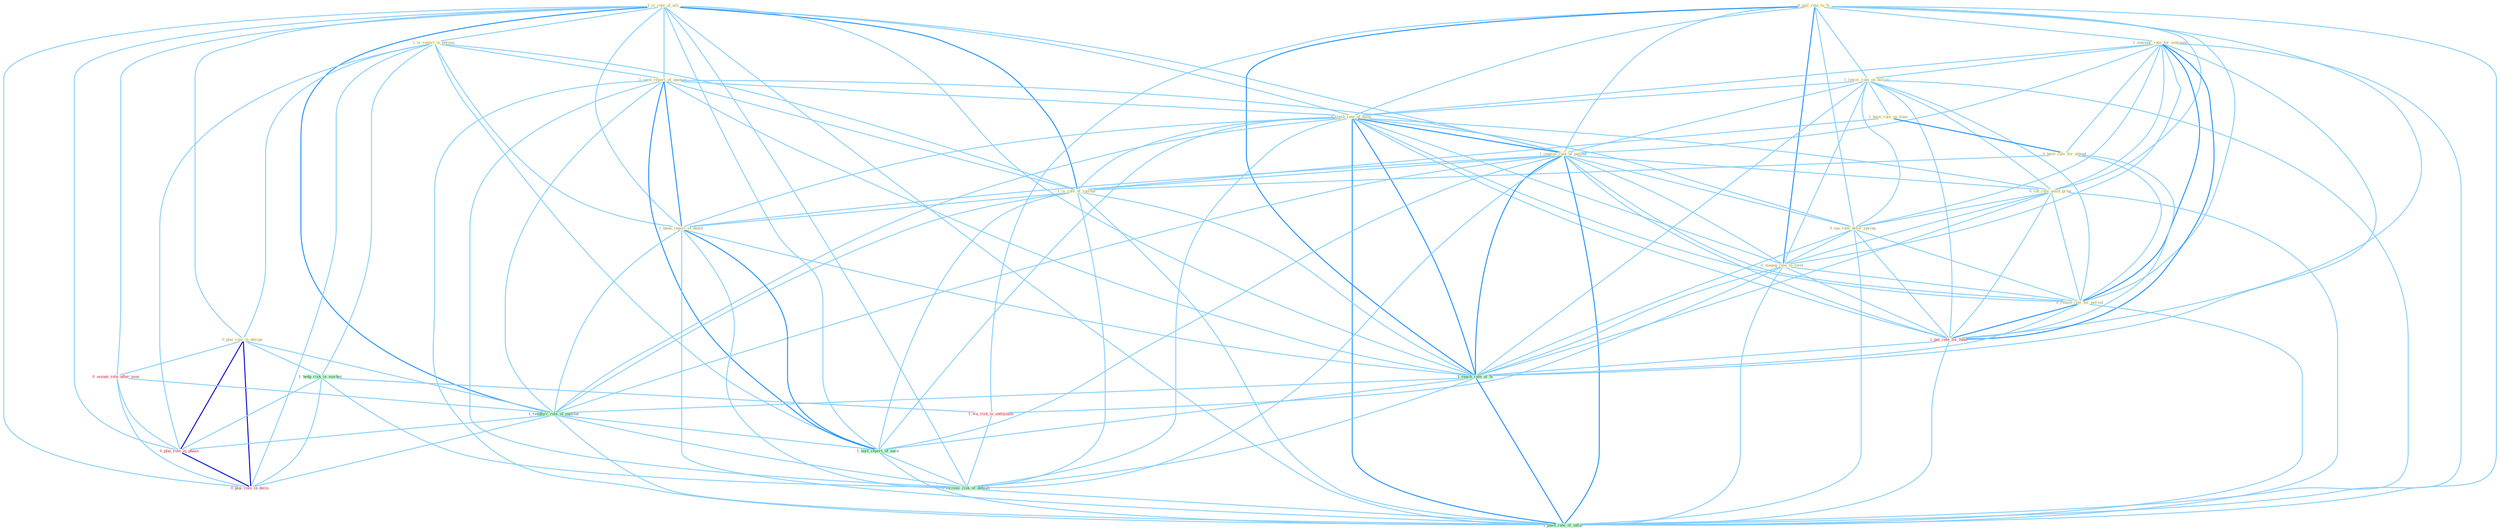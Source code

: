 Graph G{ 
    node
    [shape=polygon,style=filled,width=.5,height=.06,color="#BDFCC9",fixedsize=true,fontsize=4,
    fontcolor="#2f4f4f"];
    {node
    [color="#ffffe0", fontcolor="#8b7d6b"] "1_is_role_of_alli " "1_is_report_in_bureau " "0_pull_rate_to_% " "1_announc_rate_for_yearnum " "1_lower_rate_on_billion " "1_seen_report_of_unawar " "1_have_rule_on_time " "0_have_rule_for_attend " "1_slash_rate_of_taxat " "1_improv_rate_of_patient " "0_plai_role_in_design " "0_cut_rate_amid_grow " "1_is_rule_of_journal " "1_been_report_of_death " "0_eas_rate_befor_spring " "0_manag_rate_to_level " "0_retain_rate_for_period "}
{node [color="#fff0f5", fontcolor="#b22222"] "0_assum_role_after_year " "1_pai_rate_for_fund " "1_wa_risk_to_entitynam " "0_plai_role_in_phase " "0_plai_role_in_decis "}
edge [color="#B0E2FF"];

	"1_is_role_of_alli " -- "1_is_report_in_bureau " [w="1", color="#87cefa" ];
	"1_is_role_of_alli " -- "1_seen_report_of_unawar " [w="1", color="#87cefa" ];
	"1_is_role_of_alli " -- "1_slash_rate_of_taxat " [w="1", color="#87cefa" ];
	"1_is_role_of_alli " -- "1_improv_rate_of_patient " [w="1", color="#87cefa" ];
	"1_is_role_of_alli " -- "0_plai_role_in_design " [w="1", color="#87cefa" ];
	"1_is_role_of_alli " -- "1_is_rule_of_journal " [w="2", color="#1e90ff" , len=0.8];
	"1_is_role_of_alli " -- "1_been_report_of_death " [w="1", color="#87cefa" ];
	"1_is_role_of_alli " -- "0_assum_role_after_year " [w="1", color="#87cefa" ];
	"1_is_role_of_alli " -- "1_reach_rate_of_% " [w="1", color="#87cefa" ];
	"1_is_role_of_alli " -- "1_reinforc_role_of_institut " [w="2", color="#1e90ff" , len=0.8];
	"1_is_role_of_alli " -- "0_plai_role_in_phase " [w="1", color="#87cefa" ];
	"1_is_role_of_alli " -- "1_hurt_report_of_earn " [w="1", color="#87cefa" ];
	"1_is_role_of_alli " -- "1_increas_risk_of_default " [w="1", color="#87cefa" ];
	"1_is_role_of_alli " -- "0_plai_role_in_decis " [w="1", color="#87cefa" ];
	"1_is_role_of_alli " -- "1_push_rate_of_inflat " [w="1", color="#87cefa" ];
	"1_is_report_in_bureau " -- "1_seen_report_of_unawar " [w="1", color="#87cefa" ];
	"1_is_report_in_bureau " -- "0_plai_role_in_design " [w="1", color="#87cefa" ];
	"1_is_report_in_bureau " -- "1_is_rule_of_journal " [w="1", color="#87cefa" ];
	"1_is_report_in_bureau " -- "1_been_report_of_death " [w="1", color="#87cefa" ];
	"1_is_report_in_bureau " -- "1_hedg_risk_in_market " [w="1", color="#87cefa" ];
	"1_is_report_in_bureau " -- "0_plai_role_in_phase " [w="1", color="#87cefa" ];
	"1_is_report_in_bureau " -- "1_hurt_report_of_earn " [w="1", color="#87cefa" ];
	"1_is_report_in_bureau " -- "0_plai_role_in_decis " [w="1", color="#87cefa" ];
	"0_pull_rate_to_% " -- "1_announc_rate_for_yearnum " [w="1", color="#87cefa" ];
	"0_pull_rate_to_% " -- "1_lower_rate_on_billion " [w="1", color="#87cefa" ];
	"0_pull_rate_to_% " -- "1_slash_rate_of_taxat " [w="1", color="#87cefa" ];
	"0_pull_rate_to_% " -- "1_improv_rate_of_patient " [w="1", color="#87cefa" ];
	"0_pull_rate_to_% " -- "0_cut_rate_amid_grow " [w="1", color="#87cefa" ];
	"0_pull_rate_to_% " -- "0_eas_rate_befor_spring " [w="1", color="#87cefa" ];
	"0_pull_rate_to_% " -- "0_manag_rate_to_level " [w="2", color="#1e90ff" , len=0.8];
	"0_pull_rate_to_% " -- "0_retain_rate_for_period " [w="1", color="#87cefa" ];
	"0_pull_rate_to_% " -- "1_pai_rate_for_fund " [w="1", color="#87cefa" ];
	"0_pull_rate_to_% " -- "1_reach_rate_of_% " [w="2", color="#1e90ff" , len=0.8];
	"0_pull_rate_to_% " -- "1_wa_risk_to_entitynam " [w="1", color="#87cefa" ];
	"0_pull_rate_to_% " -- "1_push_rate_of_inflat " [w="1", color="#87cefa" ];
	"1_announc_rate_for_yearnum " -- "1_lower_rate_on_billion " [w="1", color="#87cefa" ];
	"1_announc_rate_for_yearnum " -- "0_have_rule_for_attend " [w="1", color="#87cefa" ];
	"1_announc_rate_for_yearnum " -- "1_slash_rate_of_taxat " [w="1", color="#87cefa" ];
	"1_announc_rate_for_yearnum " -- "1_improv_rate_of_patient " [w="1", color="#87cefa" ];
	"1_announc_rate_for_yearnum " -- "0_cut_rate_amid_grow " [w="1", color="#87cefa" ];
	"1_announc_rate_for_yearnum " -- "0_eas_rate_befor_spring " [w="1", color="#87cefa" ];
	"1_announc_rate_for_yearnum " -- "0_manag_rate_to_level " [w="1", color="#87cefa" ];
	"1_announc_rate_for_yearnum " -- "0_retain_rate_for_period " [w="2", color="#1e90ff" , len=0.8];
	"1_announc_rate_for_yearnum " -- "1_pai_rate_for_fund " [w="2", color="#1e90ff" , len=0.8];
	"1_announc_rate_for_yearnum " -- "1_reach_rate_of_% " [w="1", color="#87cefa" ];
	"1_announc_rate_for_yearnum " -- "1_push_rate_of_inflat " [w="1", color="#87cefa" ];
	"1_lower_rate_on_billion " -- "1_have_rule_on_time " [w="1", color="#87cefa" ];
	"1_lower_rate_on_billion " -- "1_slash_rate_of_taxat " [w="1", color="#87cefa" ];
	"1_lower_rate_on_billion " -- "1_improv_rate_of_patient " [w="1", color="#87cefa" ];
	"1_lower_rate_on_billion " -- "0_cut_rate_amid_grow " [w="1", color="#87cefa" ];
	"1_lower_rate_on_billion " -- "0_eas_rate_befor_spring " [w="1", color="#87cefa" ];
	"1_lower_rate_on_billion " -- "0_manag_rate_to_level " [w="1", color="#87cefa" ];
	"1_lower_rate_on_billion " -- "0_retain_rate_for_period " [w="1", color="#87cefa" ];
	"1_lower_rate_on_billion " -- "1_pai_rate_for_fund " [w="1", color="#87cefa" ];
	"1_lower_rate_on_billion " -- "1_reach_rate_of_% " [w="1", color="#87cefa" ];
	"1_lower_rate_on_billion " -- "1_push_rate_of_inflat " [w="1", color="#87cefa" ];
	"1_seen_report_of_unawar " -- "1_slash_rate_of_taxat " [w="1", color="#87cefa" ];
	"1_seen_report_of_unawar " -- "1_improv_rate_of_patient " [w="1", color="#87cefa" ];
	"1_seen_report_of_unawar " -- "1_is_rule_of_journal " [w="1", color="#87cefa" ];
	"1_seen_report_of_unawar " -- "1_been_report_of_death " [w="2", color="#1e90ff" , len=0.8];
	"1_seen_report_of_unawar " -- "1_reach_rate_of_% " [w="1", color="#87cefa" ];
	"1_seen_report_of_unawar " -- "1_reinforc_role_of_institut " [w="1", color="#87cefa" ];
	"1_seen_report_of_unawar " -- "1_hurt_report_of_earn " [w="2", color="#1e90ff" , len=0.8];
	"1_seen_report_of_unawar " -- "1_increas_risk_of_default " [w="1", color="#87cefa" ];
	"1_seen_report_of_unawar " -- "1_push_rate_of_inflat " [w="1", color="#87cefa" ];
	"1_have_rule_on_time " -- "0_have_rule_for_attend " [w="2", color="#1e90ff" , len=0.8];
	"1_have_rule_on_time " -- "1_is_rule_of_journal " [w="1", color="#87cefa" ];
	"0_have_rule_for_attend " -- "1_is_rule_of_journal " [w="1", color="#87cefa" ];
	"0_have_rule_for_attend " -- "0_retain_rate_for_period " [w="1", color="#87cefa" ];
	"0_have_rule_for_attend " -- "1_pai_rate_for_fund " [w="1", color="#87cefa" ];
	"1_slash_rate_of_taxat " -- "1_improv_rate_of_patient " [w="2", color="#1e90ff" , len=0.8];
	"1_slash_rate_of_taxat " -- "0_cut_rate_amid_grow " [w="1", color="#87cefa" ];
	"1_slash_rate_of_taxat " -- "1_is_rule_of_journal " [w="1", color="#87cefa" ];
	"1_slash_rate_of_taxat " -- "1_been_report_of_death " [w="1", color="#87cefa" ];
	"1_slash_rate_of_taxat " -- "0_eas_rate_befor_spring " [w="1", color="#87cefa" ];
	"1_slash_rate_of_taxat " -- "0_manag_rate_to_level " [w="1", color="#87cefa" ];
	"1_slash_rate_of_taxat " -- "0_retain_rate_for_period " [w="1", color="#87cefa" ];
	"1_slash_rate_of_taxat " -- "1_pai_rate_for_fund " [w="1", color="#87cefa" ];
	"1_slash_rate_of_taxat " -- "1_reach_rate_of_% " [w="2", color="#1e90ff" , len=0.8];
	"1_slash_rate_of_taxat " -- "1_reinforc_role_of_institut " [w="1", color="#87cefa" ];
	"1_slash_rate_of_taxat " -- "1_hurt_report_of_earn " [w="1", color="#87cefa" ];
	"1_slash_rate_of_taxat " -- "1_increas_risk_of_default " [w="1", color="#87cefa" ];
	"1_slash_rate_of_taxat " -- "1_push_rate_of_inflat " [w="2", color="#1e90ff" , len=0.8];
	"1_improv_rate_of_patient " -- "0_cut_rate_amid_grow " [w="1", color="#87cefa" ];
	"1_improv_rate_of_patient " -- "1_is_rule_of_journal " [w="1", color="#87cefa" ];
	"1_improv_rate_of_patient " -- "1_been_report_of_death " [w="1", color="#87cefa" ];
	"1_improv_rate_of_patient " -- "0_eas_rate_befor_spring " [w="1", color="#87cefa" ];
	"1_improv_rate_of_patient " -- "0_manag_rate_to_level " [w="1", color="#87cefa" ];
	"1_improv_rate_of_patient " -- "0_retain_rate_for_period " [w="1", color="#87cefa" ];
	"1_improv_rate_of_patient " -- "1_pai_rate_for_fund " [w="1", color="#87cefa" ];
	"1_improv_rate_of_patient " -- "1_reach_rate_of_% " [w="2", color="#1e90ff" , len=0.8];
	"1_improv_rate_of_patient " -- "1_reinforc_role_of_institut " [w="1", color="#87cefa" ];
	"1_improv_rate_of_patient " -- "1_hurt_report_of_earn " [w="1", color="#87cefa" ];
	"1_improv_rate_of_patient " -- "1_increas_risk_of_default " [w="1", color="#87cefa" ];
	"1_improv_rate_of_patient " -- "1_push_rate_of_inflat " [w="2", color="#1e90ff" , len=0.8];
	"0_plai_role_in_design " -- "0_assum_role_after_year " [w="1", color="#87cefa" ];
	"0_plai_role_in_design " -- "1_hedg_risk_in_market " [w="1", color="#87cefa" ];
	"0_plai_role_in_design " -- "1_reinforc_role_of_institut " [w="1", color="#87cefa" ];
	"0_plai_role_in_design " -- "0_plai_role_in_phase " [w="3", color="#0000cd" , len=0.6];
	"0_plai_role_in_design " -- "0_plai_role_in_decis " [w="3", color="#0000cd" , len=0.6];
	"0_cut_rate_amid_grow " -- "0_eas_rate_befor_spring " [w="1", color="#87cefa" ];
	"0_cut_rate_amid_grow " -- "0_manag_rate_to_level " [w="1", color="#87cefa" ];
	"0_cut_rate_amid_grow " -- "0_retain_rate_for_period " [w="1", color="#87cefa" ];
	"0_cut_rate_amid_grow " -- "1_pai_rate_for_fund " [w="1", color="#87cefa" ];
	"0_cut_rate_amid_grow " -- "1_reach_rate_of_% " [w="1", color="#87cefa" ];
	"0_cut_rate_amid_grow " -- "1_push_rate_of_inflat " [w="1", color="#87cefa" ];
	"1_is_rule_of_journal " -- "1_been_report_of_death " [w="1", color="#87cefa" ];
	"1_is_rule_of_journal " -- "1_reach_rate_of_% " [w="1", color="#87cefa" ];
	"1_is_rule_of_journal " -- "1_reinforc_role_of_institut " [w="1", color="#87cefa" ];
	"1_is_rule_of_journal " -- "1_hurt_report_of_earn " [w="1", color="#87cefa" ];
	"1_is_rule_of_journal " -- "1_increas_risk_of_default " [w="1", color="#87cefa" ];
	"1_is_rule_of_journal " -- "1_push_rate_of_inflat " [w="1", color="#87cefa" ];
	"1_been_report_of_death " -- "1_reach_rate_of_% " [w="1", color="#87cefa" ];
	"1_been_report_of_death " -- "1_reinforc_role_of_institut " [w="1", color="#87cefa" ];
	"1_been_report_of_death " -- "1_hurt_report_of_earn " [w="2", color="#1e90ff" , len=0.8];
	"1_been_report_of_death " -- "1_increas_risk_of_default " [w="1", color="#87cefa" ];
	"1_been_report_of_death " -- "1_push_rate_of_inflat " [w="1", color="#87cefa" ];
	"0_eas_rate_befor_spring " -- "0_manag_rate_to_level " [w="1", color="#87cefa" ];
	"0_eas_rate_befor_spring " -- "0_retain_rate_for_period " [w="1", color="#87cefa" ];
	"0_eas_rate_befor_spring " -- "1_pai_rate_for_fund " [w="1", color="#87cefa" ];
	"0_eas_rate_befor_spring " -- "1_reach_rate_of_% " [w="1", color="#87cefa" ];
	"0_eas_rate_befor_spring " -- "1_push_rate_of_inflat " [w="1", color="#87cefa" ];
	"0_manag_rate_to_level " -- "0_retain_rate_for_period " [w="1", color="#87cefa" ];
	"0_manag_rate_to_level " -- "1_pai_rate_for_fund " [w="1", color="#87cefa" ];
	"0_manag_rate_to_level " -- "1_reach_rate_of_% " [w="1", color="#87cefa" ];
	"0_manag_rate_to_level " -- "1_wa_risk_to_entitynam " [w="1", color="#87cefa" ];
	"0_manag_rate_to_level " -- "1_push_rate_of_inflat " [w="1", color="#87cefa" ];
	"0_retain_rate_for_period " -- "1_pai_rate_for_fund " [w="2", color="#1e90ff" , len=0.8];
	"0_retain_rate_for_period " -- "1_reach_rate_of_% " [w="1", color="#87cefa" ];
	"0_retain_rate_for_period " -- "1_push_rate_of_inflat " [w="1", color="#87cefa" ];
	"0_assum_role_after_year " -- "1_reinforc_role_of_institut " [w="1", color="#87cefa" ];
	"0_assum_role_after_year " -- "0_plai_role_in_phase " [w="1", color="#87cefa" ];
	"0_assum_role_after_year " -- "0_plai_role_in_decis " [w="1", color="#87cefa" ];
	"1_hedg_risk_in_market " -- "1_wa_risk_to_entitynam " [w="1", color="#87cefa" ];
	"1_hedg_risk_in_market " -- "0_plai_role_in_phase " [w="1", color="#87cefa" ];
	"1_hedg_risk_in_market " -- "1_increas_risk_of_default " [w="1", color="#87cefa" ];
	"1_hedg_risk_in_market " -- "0_plai_role_in_decis " [w="1", color="#87cefa" ];
	"1_pai_rate_for_fund " -- "1_reach_rate_of_% " [w="1", color="#87cefa" ];
	"1_pai_rate_for_fund " -- "1_push_rate_of_inflat " [w="1", color="#87cefa" ];
	"1_reach_rate_of_% " -- "1_reinforc_role_of_institut " [w="1", color="#87cefa" ];
	"1_reach_rate_of_% " -- "1_hurt_report_of_earn " [w="1", color="#87cefa" ];
	"1_reach_rate_of_% " -- "1_increas_risk_of_default " [w="1", color="#87cefa" ];
	"1_reach_rate_of_% " -- "1_push_rate_of_inflat " [w="2", color="#1e90ff" , len=0.8];
	"1_reinforc_role_of_institut " -- "0_plai_role_in_phase " [w="1", color="#87cefa" ];
	"1_reinforc_role_of_institut " -- "1_hurt_report_of_earn " [w="1", color="#87cefa" ];
	"1_reinforc_role_of_institut " -- "1_increas_risk_of_default " [w="1", color="#87cefa" ];
	"1_reinforc_role_of_institut " -- "0_plai_role_in_decis " [w="1", color="#87cefa" ];
	"1_reinforc_role_of_institut " -- "1_push_rate_of_inflat " [w="1", color="#87cefa" ];
	"1_wa_risk_to_entitynam " -- "1_increas_risk_of_default " [w="1", color="#87cefa" ];
	"0_plai_role_in_phase " -- "0_plai_role_in_decis " [w="3", color="#0000cd" , len=0.6];
	"1_hurt_report_of_earn " -- "1_increas_risk_of_default " [w="1", color="#87cefa" ];
	"1_hurt_report_of_earn " -- "1_push_rate_of_inflat " [w="1", color="#87cefa" ];
	"1_increas_risk_of_default " -- "1_push_rate_of_inflat " [w="1", color="#87cefa" ];
}